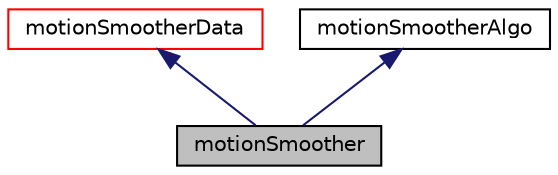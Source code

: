 digraph "motionSmoother"
{
  bgcolor="transparent";
  edge [fontname="Helvetica",fontsize="10",labelfontname="Helvetica",labelfontsize="10"];
  node [fontname="Helvetica",fontsize="10",shape=record];
  Node1 [label="motionSmoother",height=0.2,width=0.4,color="black", fillcolor="grey75", style="filled", fontcolor="black"];
  Node2 -> Node1 [dir="back",color="midnightblue",fontsize="10",style="solid",fontname="Helvetica"];
  Node2 [label="motionSmootherData",height=0.2,width=0.4,color="red",URL="$a01531.html"];
  Node3 -> Node1 [dir="back",color="midnightblue",fontsize="10",style="solid",fontname="Helvetica"];
  Node3 [label="motionSmootherAlgo",height=0.2,width=0.4,color="black",URL="$a01530.html",tooltip="Given a displacement moves the mesh by scaling the displacement back until there are no more mesh err..."];
}
